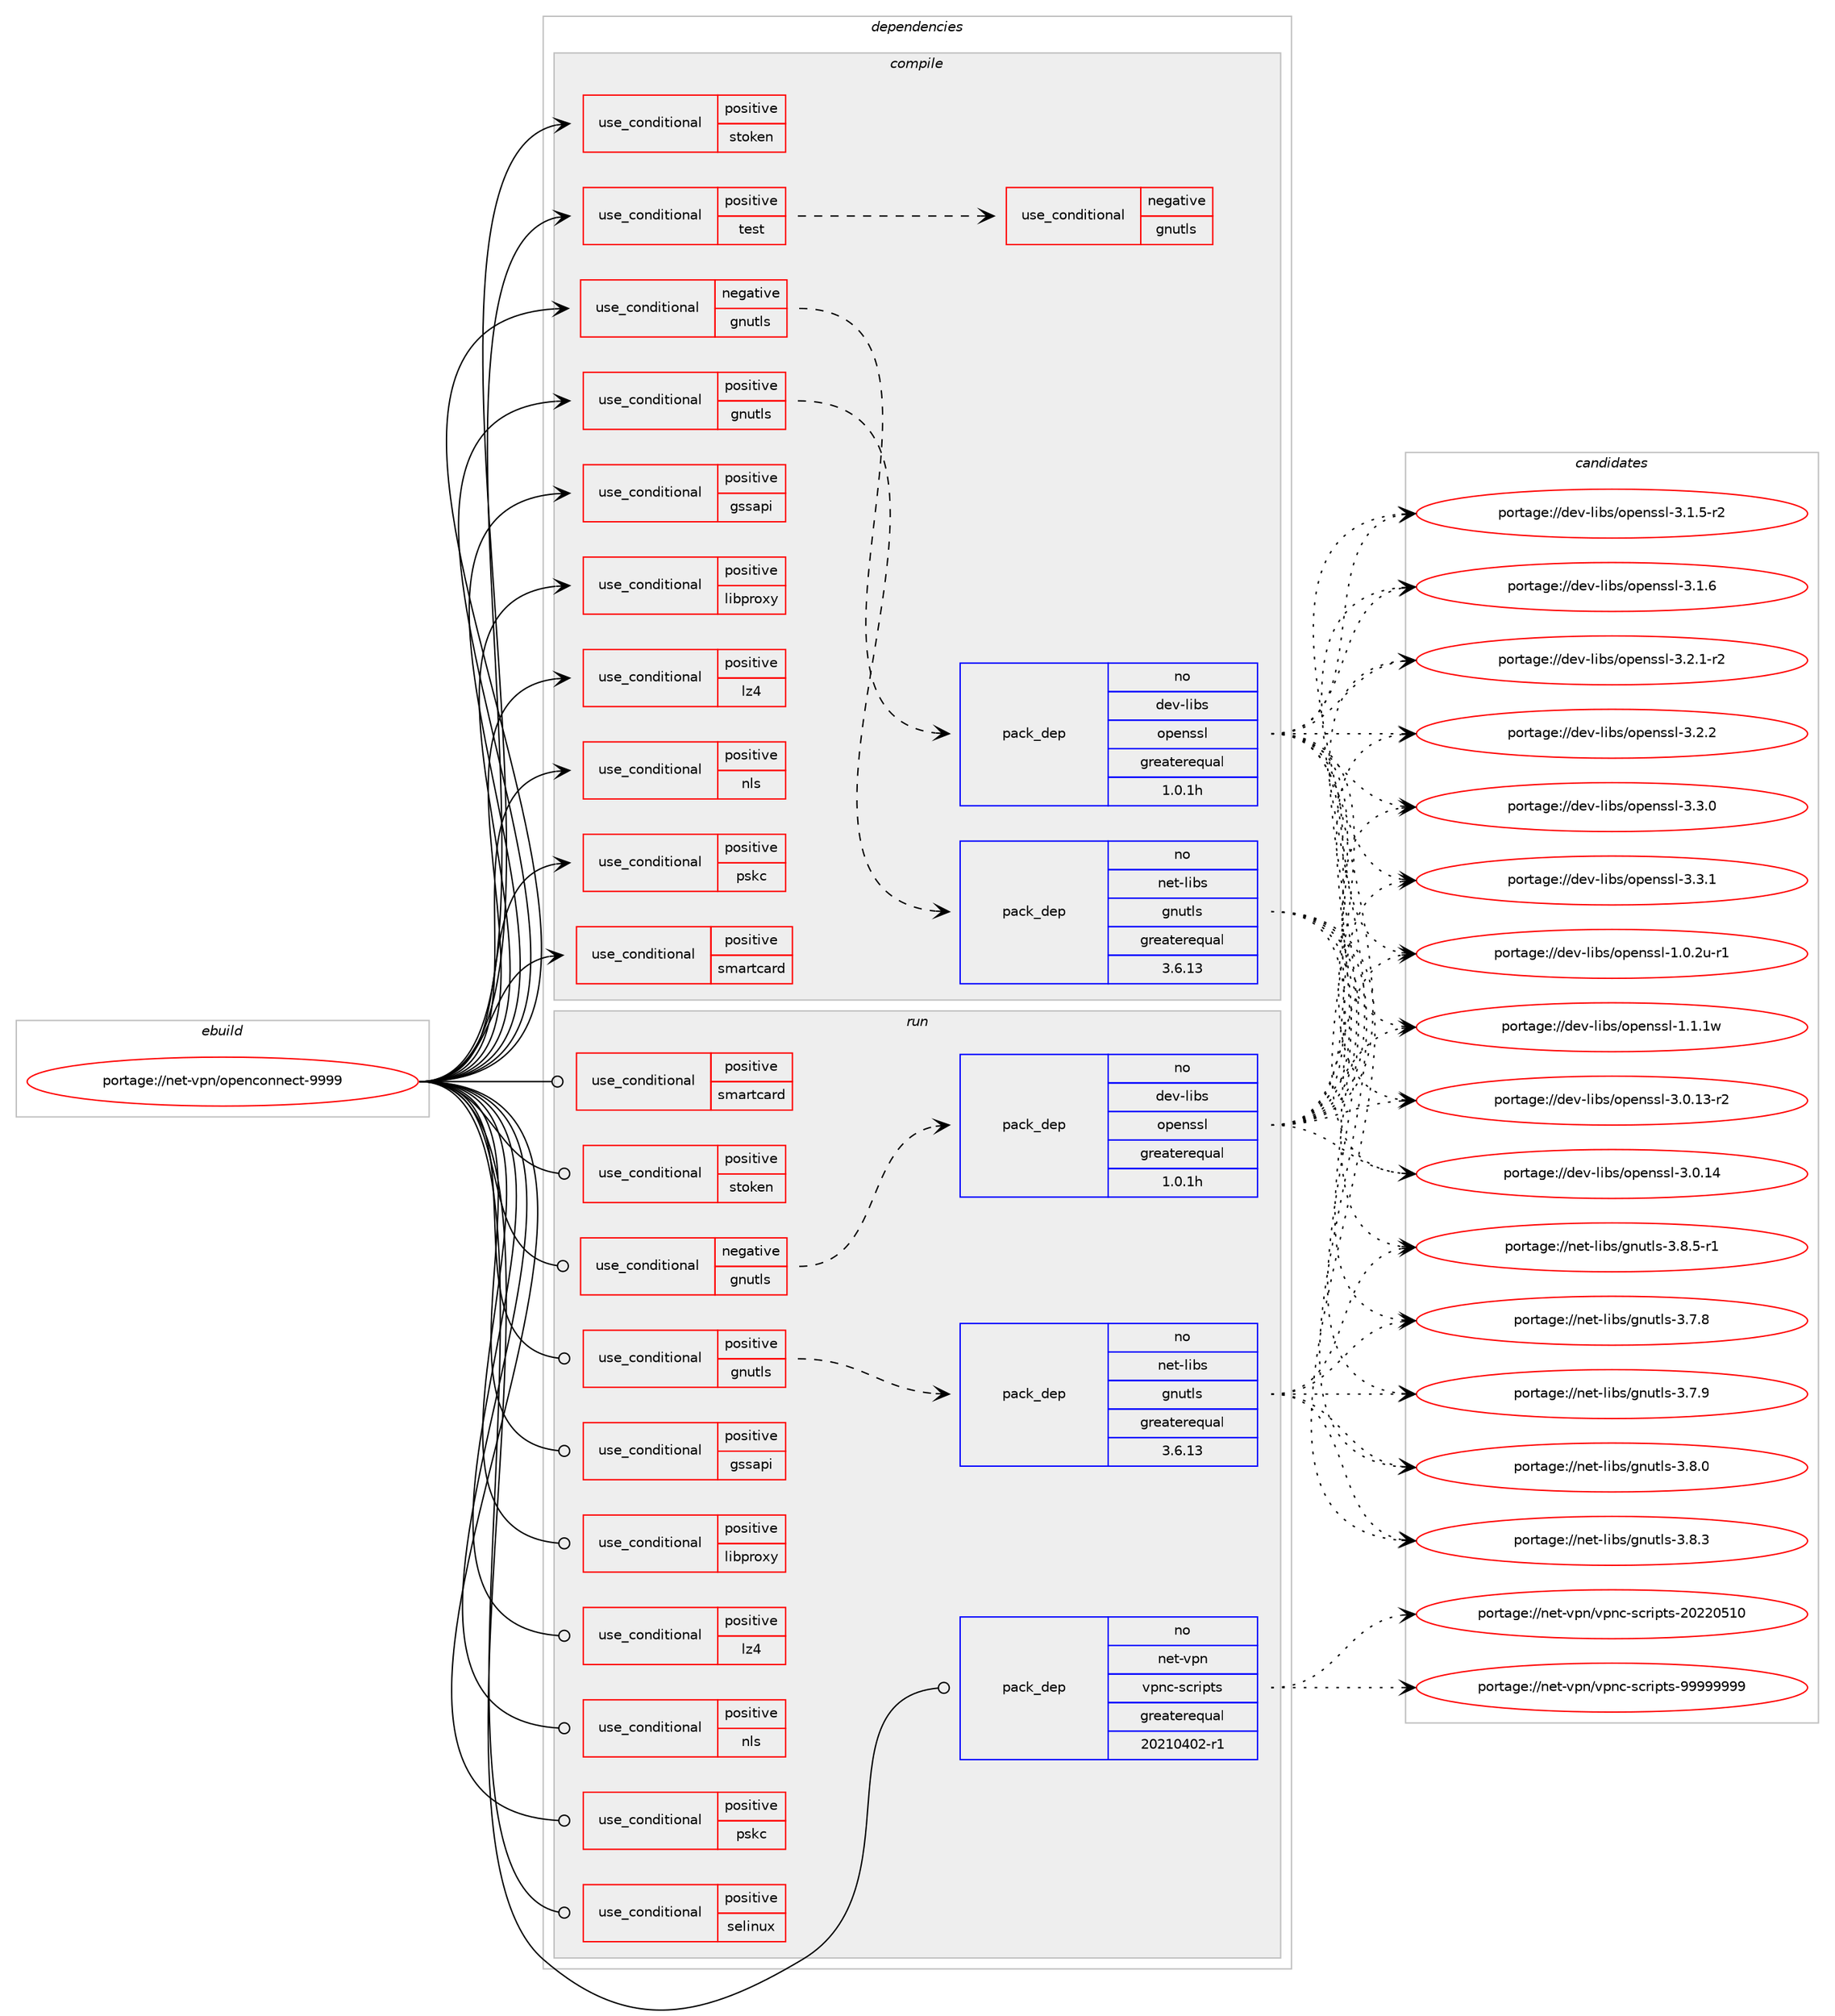 digraph prolog {

# *************
# Graph options
# *************

newrank=true;
concentrate=true;
compound=true;
graph [rankdir=LR,fontname=Helvetica,fontsize=10,ranksep=1.5];#, ranksep=2.5, nodesep=0.2];
edge  [arrowhead=vee];
node  [fontname=Helvetica,fontsize=10];

# **********
# The ebuild
# **********

subgraph cluster_leftcol {
color=gray;
rank=same;
label=<<i>ebuild</i>>;
id [label="portage://net-vpn/openconnect-9999", color=red, width=4, href="../net-vpn/openconnect-9999.svg"];
}

# ****************
# The dependencies
# ****************

subgraph cluster_midcol {
color=gray;
label=<<i>dependencies</i>>;
subgraph cluster_compile {
fillcolor="#eeeeee";
style=filled;
label=<<i>compile</i>>;
subgraph cond99649 {
dependency195422 [label=<<TABLE BORDER="0" CELLBORDER="1" CELLSPACING="0" CELLPADDING="4"><TR><TD ROWSPAN="3" CELLPADDING="10">use_conditional</TD></TR><TR><TD>negative</TD></TR><TR><TD>gnutls</TD></TR></TABLE>>, shape=none, color=red];
subgraph pack93047 {
dependency195423 [label=<<TABLE BORDER="0" CELLBORDER="1" CELLSPACING="0" CELLPADDING="4" WIDTH="220"><TR><TD ROWSPAN="6" CELLPADDING="30">pack_dep</TD></TR><TR><TD WIDTH="110">no</TD></TR><TR><TD>dev-libs</TD></TR><TR><TD>openssl</TD></TR><TR><TD>greaterequal</TD></TR><TR><TD>1.0.1h</TD></TR></TABLE>>, shape=none, color=blue];
}
dependency195422:e -> dependency195423:w [weight=20,style="dashed",arrowhead="vee"];
# *** BEGIN UNKNOWN DEPENDENCY TYPE (TODO) ***
# dependency195422 -> package_dependency(portage://net-vpn/openconnect-9999,install,no,dev-libs,libp11,none,[,,],[],[])
# *** END UNKNOWN DEPENDENCY TYPE (TODO) ***

}
id:e -> dependency195422:w [weight=20,style="solid",arrowhead="vee"];
subgraph cond99650 {
dependency195424 [label=<<TABLE BORDER="0" CELLBORDER="1" CELLSPACING="0" CELLPADDING="4"><TR><TD ROWSPAN="3" CELLPADDING="10">use_conditional</TD></TR><TR><TD>positive</TD></TR><TR><TD>gnutls</TD></TR></TABLE>>, shape=none, color=red];
# *** BEGIN UNKNOWN DEPENDENCY TYPE (TODO) ***
# dependency195424 -> package_dependency(portage://net-vpn/openconnect-9999,install,no,app-crypt,trousers,none,[,,],[],[])
# *** END UNKNOWN DEPENDENCY TYPE (TODO) ***

# *** BEGIN UNKNOWN DEPENDENCY TYPE (TODO) ***
# dependency195424 -> package_dependency(portage://net-vpn/openconnect-9999,install,no,app-misc,ca-certificates,none,[,,],[],[])
# *** END UNKNOWN DEPENDENCY TYPE (TODO) ***

# *** BEGIN UNKNOWN DEPENDENCY TYPE (TODO) ***
# dependency195424 -> package_dependency(portage://net-vpn/openconnect-9999,install,no,dev-libs,nettle,none,[,,],[],[])
# *** END UNKNOWN DEPENDENCY TYPE (TODO) ***

subgraph pack93048 {
dependency195425 [label=<<TABLE BORDER="0" CELLBORDER="1" CELLSPACING="0" CELLPADDING="4" WIDTH="220"><TR><TD ROWSPAN="6" CELLPADDING="30">pack_dep</TD></TR><TR><TD WIDTH="110">no</TD></TR><TR><TD>net-libs</TD></TR><TR><TD>gnutls</TD></TR><TR><TD>greaterequal</TD></TR><TR><TD>3.6.13</TD></TR></TABLE>>, shape=none, color=blue];
}
dependency195424:e -> dependency195425:w [weight=20,style="dashed",arrowhead="vee"];
# *** BEGIN UNKNOWN DEPENDENCY TYPE (TODO) ***
# dependency195424 -> package_dependency(portage://net-vpn/openconnect-9999,install,no,dev-libs,libtasn1,none,[,,],[slot(0),equal],[])
# *** END UNKNOWN DEPENDENCY TYPE (TODO) ***

# *** BEGIN UNKNOWN DEPENDENCY TYPE (TODO) ***
# dependency195424 -> package_dependency(portage://net-vpn/openconnect-9999,install,no,app-crypt,tpm2-tss,none,[,,],any_same_slot,[])
# *** END UNKNOWN DEPENDENCY TYPE (TODO) ***

}
id:e -> dependency195424:w [weight=20,style="solid",arrowhead="vee"];
subgraph cond99651 {
dependency195426 [label=<<TABLE BORDER="0" CELLBORDER="1" CELLSPACING="0" CELLPADDING="4"><TR><TD ROWSPAN="3" CELLPADDING="10">use_conditional</TD></TR><TR><TD>positive</TD></TR><TR><TD>gssapi</TD></TR></TABLE>>, shape=none, color=red];
# *** BEGIN UNKNOWN DEPENDENCY TYPE (TODO) ***
# dependency195426 -> package_dependency(portage://net-vpn/openconnect-9999,install,no,virtual,krb5,none,[,,],[],[])
# *** END UNKNOWN DEPENDENCY TYPE (TODO) ***

}
id:e -> dependency195426:w [weight=20,style="solid",arrowhead="vee"];
subgraph cond99652 {
dependency195427 [label=<<TABLE BORDER="0" CELLBORDER="1" CELLSPACING="0" CELLPADDING="4"><TR><TD ROWSPAN="3" CELLPADDING="10">use_conditional</TD></TR><TR><TD>positive</TD></TR><TR><TD>libproxy</TD></TR></TABLE>>, shape=none, color=red];
# *** BEGIN UNKNOWN DEPENDENCY TYPE (TODO) ***
# dependency195427 -> package_dependency(portage://net-vpn/openconnect-9999,install,no,net-libs,libproxy,none,[,,],[],[])
# *** END UNKNOWN DEPENDENCY TYPE (TODO) ***

}
id:e -> dependency195427:w [weight=20,style="solid",arrowhead="vee"];
subgraph cond99653 {
dependency195428 [label=<<TABLE BORDER="0" CELLBORDER="1" CELLSPACING="0" CELLPADDING="4"><TR><TD ROWSPAN="3" CELLPADDING="10">use_conditional</TD></TR><TR><TD>positive</TD></TR><TR><TD>lz4</TD></TR></TABLE>>, shape=none, color=red];
# *** BEGIN UNKNOWN DEPENDENCY TYPE (TODO) ***
# dependency195428 -> package_dependency(portage://net-vpn/openconnect-9999,install,no,app-arch,lz4,none,[,,],any_same_slot,[])
# *** END UNKNOWN DEPENDENCY TYPE (TODO) ***

}
id:e -> dependency195428:w [weight=20,style="solid",arrowhead="vee"];
subgraph cond99654 {
dependency195429 [label=<<TABLE BORDER="0" CELLBORDER="1" CELLSPACING="0" CELLPADDING="4"><TR><TD ROWSPAN="3" CELLPADDING="10">use_conditional</TD></TR><TR><TD>positive</TD></TR><TR><TD>nls</TD></TR></TABLE>>, shape=none, color=red];
# *** BEGIN UNKNOWN DEPENDENCY TYPE (TODO) ***
# dependency195429 -> package_dependency(portage://net-vpn/openconnect-9999,install,no,virtual,libintl,none,[,,],[],[])
# *** END UNKNOWN DEPENDENCY TYPE (TODO) ***

}
id:e -> dependency195429:w [weight=20,style="solid",arrowhead="vee"];
subgraph cond99655 {
dependency195430 [label=<<TABLE BORDER="0" CELLBORDER="1" CELLSPACING="0" CELLPADDING="4"><TR><TD ROWSPAN="3" CELLPADDING="10">use_conditional</TD></TR><TR><TD>positive</TD></TR><TR><TD>pskc</TD></TR></TABLE>>, shape=none, color=red];
# *** BEGIN UNKNOWN DEPENDENCY TYPE (TODO) ***
# dependency195430 -> package_dependency(portage://net-vpn/openconnect-9999,install,no,sys-auth,oath-toolkit,none,[,,],[],[use(enable(pskc),positive)])
# *** END UNKNOWN DEPENDENCY TYPE (TODO) ***

}
id:e -> dependency195430:w [weight=20,style="solid",arrowhead="vee"];
subgraph cond99656 {
dependency195431 [label=<<TABLE BORDER="0" CELLBORDER="1" CELLSPACING="0" CELLPADDING="4"><TR><TD ROWSPAN="3" CELLPADDING="10">use_conditional</TD></TR><TR><TD>positive</TD></TR><TR><TD>smartcard</TD></TR></TABLE>>, shape=none, color=red];
# *** BEGIN UNKNOWN DEPENDENCY TYPE (TODO) ***
# dependency195431 -> package_dependency(portage://net-vpn/openconnect-9999,install,no,sys-apps,pcsc-lite,none,[,,],[slot(0),equal],[])
# *** END UNKNOWN DEPENDENCY TYPE (TODO) ***

}
id:e -> dependency195431:w [weight=20,style="solid",arrowhead="vee"];
subgraph cond99657 {
dependency195432 [label=<<TABLE BORDER="0" CELLBORDER="1" CELLSPACING="0" CELLPADDING="4"><TR><TD ROWSPAN="3" CELLPADDING="10">use_conditional</TD></TR><TR><TD>positive</TD></TR><TR><TD>stoken</TD></TR></TABLE>>, shape=none, color=red];
# *** BEGIN UNKNOWN DEPENDENCY TYPE (TODO) ***
# dependency195432 -> package_dependency(portage://net-vpn/openconnect-9999,install,no,app-crypt,stoken,none,[,,],[],[])
# *** END UNKNOWN DEPENDENCY TYPE (TODO) ***

}
id:e -> dependency195432:w [weight=20,style="solid",arrowhead="vee"];
subgraph cond99658 {
dependency195433 [label=<<TABLE BORDER="0" CELLBORDER="1" CELLSPACING="0" CELLPADDING="4"><TR><TD ROWSPAN="3" CELLPADDING="10">use_conditional</TD></TR><TR><TD>positive</TD></TR><TR><TD>test</TD></TR></TABLE>>, shape=none, color=red];
# *** BEGIN UNKNOWN DEPENDENCY TYPE (TODO) ***
# dependency195433 -> package_dependency(portage://net-vpn/openconnect-9999,install,no,net-libs,socket_wrapper,none,[,,],[],[])
# *** END UNKNOWN DEPENDENCY TYPE (TODO) ***

# *** BEGIN UNKNOWN DEPENDENCY TYPE (TODO) ***
# dependency195433 -> package_dependency(portage://net-vpn/openconnect-9999,install,no,sys-libs,uid_wrapper,none,[,,],[],[])
# *** END UNKNOWN DEPENDENCY TYPE (TODO) ***

subgraph cond99659 {
dependency195434 [label=<<TABLE BORDER="0" CELLBORDER="1" CELLSPACING="0" CELLPADDING="4"><TR><TD ROWSPAN="3" CELLPADDING="10">use_conditional</TD></TR><TR><TD>negative</TD></TR><TR><TD>gnutls</TD></TR></TABLE>>, shape=none, color=red];
# *** BEGIN UNKNOWN DEPENDENCY TYPE (TODO) ***
# dependency195434 -> package_dependency(portage://net-vpn/openconnect-9999,install,no,dev-libs,openssl,none,[,,],[slot(0)],[use(enable(weak-ssl-ciphers),negative)])
# *** END UNKNOWN DEPENDENCY TYPE (TODO) ***

}
dependency195433:e -> dependency195434:w [weight=20,style="dashed",arrowhead="vee"];
}
id:e -> dependency195433:w [weight=20,style="solid",arrowhead="vee"];
# *** BEGIN UNKNOWN DEPENDENCY TYPE (TODO) ***
# id -> package_dependency(portage://net-vpn/openconnect-9999,install,no,app-crypt,p11-kit,none,[,,],[],[])
# *** END UNKNOWN DEPENDENCY TYPE (TODO) ***

# *** BEGIN UNKNOWN DEPENDENCY TYPE (TODO) ***
# id -> package_dependency(portage://net-vpn/openconnect-9999,install,no,dev-libs,json-parser,none,[,,],[slot(0),equal],[])
# *** END UNKNOWN DEPENDENCY TYPE (TODO) ***

# *** BEGIN UNKNOWN DEPENDENCY TYPE (TODO) ***
# id -> package_dependency(portage://net-vpn/openconnect-9999,install,no,dev-libs,libxml2,none,[,,],[],[])
# *** END UNKNOWN DEPENDENCY TYPE (TODO) ***

# *** BEGIN UNKNOWN DEPENDENCY TYPE (TODO) ***
# id -> package_dependency(portage://net-vpn/openconnect-9999,install,no,sys-libs,zlib,none,[,,],[],[])
# *** END UNKNOWN DEPENDENCY TYPE (TODO) ***

}
subgraph cluster_compileandrun {
fillcolor="#eeeeee";
style=filled;
label=<<i>compile and run</i>>;
}
subgraph cluster_run {
fillcolor="#eeeeee";
style=filled;
label=<<i>run</i>>;
subgraph cond99660 {
dependency195435 [label=<<TABLE BORDER="0" CELLBORDER="1" CELLSPACING="0" CELLPADDING="4"><TR><TD ROWSPAN="3" CELLPADDING="10">use_conditional</TD></TR><TR><TD>negative</TD></TR><TR><TD>gnutls</TD></TR></TABLE>>, shape=none, color=red];
subgraph pack93049 {
dependency195436 [label=<<TABLE BORDER="0" CELLBORDER="1" CELLSPACING="0" CELLPADDING="4" WIDTH="220"><TR><TD ROWSPAN="6" CELLPADDING="30">pack_dep</TD></TR><TR><TD WIDTH="110">no</TD></TR><TR><TD>dev-libs</TD></TR><TR><TD>openssl</TD></TR><TR><TD>greaterequal</TD></TR><TR><TD>1.0.1h</TD></TR></TABLE>>, shape=none, color=blue];
}
dependency195435:e -> dependency195436:w [weight=20,style="dashed",arrowhead="vee"];
# *** BEGIN UNKNOWN DEPENDENCY TYPE (TODO) ***
# dependency195435 -> package_dependency(portage://net-vpn/openconnect-9999,run,no,dev-libs,libp11,none,[,,],[],[])
# *** END UNKNOWN DEPENDENCY TYPE (TODO) ***

}
id:e -> dependency195435:w [weight=20,style="solid",arrowhead="odot"];
subgraph cond99661 {
dependency195437 [label=<<TABLE BORDER="0" CELLBORDER="1" CELLSPACING="0" CELLPADDING="4"><TR><TD ROWSPAN="3" CELLPADDING="10">use_conditional</TD></TR><TR><TD>positive</TD></TR><TR><TD>gnutls</TD></TR></TABLE>>, shape=none, color=red];
# *** BEGIN UNKNOWN DEPENDENCY TYPE (TODO) ***
# dependency195437 -> package_dependency(portage://net-vpn/openconnect-9999,run,no,app-crypt,trousers,none,[,,],[],[])
# *** END UNKNOWN DEPENDENCY TYPE (TODO) ***

# *** BEGIN UNKNOWN DEPENDENCY TYPE (TODO) ***
# dependency195437 -> package_dependency(portage://net-vpn/openconnect-9999,run,no,app-misc,ca-certificates,none,[,,],[],[])
# *** END UNKNOWN DEPENDENCY TYPE (TODO) ***

# *** BEGIN UNKNOWN DEPENDENCY TYPE (TODO) ***
# dependency195437 -> package_dependency(portage://net-vpn/openconnect-9999,run,no,dev-libs,nettle,none,[,,],[],[])
# *** END UNKNOWN DEPENDENCY TYPE (TODO) ***

subgraph pack93050 {
dependency195438 [label=<<TABLE BORDER="0" CELLBORDER="1" CELLSPACING="0" CELLPADDING="4" WIDTH="220"><TR><TD ROWSPAN="6" CELLPADDING="30">pack_dep</TD></TR><TR><TD WIDTH="110">no</TD></TR><TR><TD>net-libs</TD></TR><TR><TD>gnutls</TD></TR><TR><TD>greaterequal</TD></TR><TR><TD>3.6.13</TD></TR></TABLE>>, shape=none, color=blue];
}
dependency195437:e -> dependency195438:w [weight=20,style="dashed",arrowhead="vee"];
# *** BEGIN UNKNOWN DEPENDENCY TYPE (TODO) ***
# dependency195437 -> package_dependency(portage://net-vpn/openconnect-9999,run,no,dev-libs,libtasn1,none,[,,],[slot(0),equal],[])
# *** END UNKNOWN DEPENDENCY TYPE (TODO) ***

# *** BEGIN UNKNOWN DEPENDENCY TYPE (TODO) ***
# dependency195437 -> package_dependency(portage://net-vpn/openconnect-9999,run,no,app-crypt,tpm2-tss,none,[,,],any_same_slot,[])
# *** END UNKNOWN DEPENDENCY TYPE (TODO) ***

}
id:e -> dependency195437:w [weight=20,style="solid",arrowhead="odot"];
subgraph cond99662 {
dependency195439 [label=<<TABLE BORDER="0" CELLBORDER="1" CELLSPACING="0" CELLPADDING="4"><TR><TD ROWSPAN="3" CELLPADDING="10">use_conditional</TD></TR><TR><TD>positive</TD></TR><TR><TD>gssapi</TD></TR></TABLE>>, shape=none, color=red];
# *** BEGIN UNKNOWN DEPENDENCY TYPE (TODO) ***
# dependency195439 -> package_dependency(portage://net-vpn/openconnect-9999,run,no,virtual,krb5,none,[,,],[],[])
# *** END UNKNOWN DEPENDENCY TYPE (TODO) ***

}
id:e -> dependency195439:w [weight=20,style="solid",arrowhead="odot"];
subgraph cond99663 {
dependency195440 [label=<<TABLE BORDER="0" CELLBORDER="1" CELLSPACING="0" CELLPADDING="4"><TR><TD ROWSPAN="3" CELLPADDING="10">use_conditional</TD></TR><TR><TD>positive</TD></TR><TR><TD>libproxy</TD></TR></TABLE>>, shape=none, color=red];
# *** BEGIN UNKNOWN DEPENDENCY TYPE (TODO) ***
# dependency195440 -> package_dependency(portage://net-vpn/openconnect-9999,run,no,net-libs,libproxy,none,[,,],[],[])
# *** END UNKNOWN DEPENDENCY TYPE (TODO) ***

}
id:e -> dependency195440:w [weight=20,style="solid",arrowhead="odot"];
subgraph cond99664 {
dependency195441 [label=<<TABLE BORDER="0" CELLBORDER="1" CELLSPACING="0" CELLPADDING="4"><TR><TD ROWSPAN="3" CELLPADDING="10">use_conditional</TD></TR><TR><TD>positive</TD></TR><TR><TD>lz4</TD></TR></TABLE>>, shape=none, color=red];
# *** BEGIN UNKNOWN DEPENDENCY TYPE (TODO) ***
# dependency195441 -> package_dependency(portage://net-vpn/openconnect-9999,run,no,app-arch,lz4,none,[,,],any_same_slot,[])
# *** END UNKNOWN DEPENDENCY TYPE (TODO) ***

}
id:e -> dependency195441:w [weight=20,style="solid",arrowhead="odot"];
subgraph cond99665 {
dependency195442 [label=<<TABLE BORDER="0" CELLBORDER="1" CELLSPACING="0" CELLPADDING="4"><TR><TD ROWSPAN="3" CELLPADDING="10">use_conditional</TD></TR><TR><TD>positive</TD></TR><TR><TD>nls</TD></TR></TABLE>>, shape=none, color=red];
# *** BEGIN UNKNOWN DEPENDENCY TYPE (TODO) ***
# dependency195442 -> package_dependency(portage://net-vpn/openconnect-9999,run,no,virtual,libintl,none,[,,],[],[])
# *** END UNKNOWN DEPENDENCY TYPE (TODO) ***

}
id:e -> dependency195442:w [weight=20,style="solid",arrowhead="odot"];
subgraph cond99666 {
dependency195443 [label=<<TABLE BORDER="0" CELLBORDER="1" CELLSPACING="0" CELLPADDING="4"><TR><TD ROWSPAN="3" CELLPADDING="10">use_conditional</TD></TR><TR><TD>positive</TD></TR><TR><TD>pskc</TD></TR></TABLE>>, shape=none, color=red];
# *** BEGIN UNKNOWN DEPENDENCY TYPE (TODO) ***
# dependency195443 -> package_dependency(portage://net-vpn/openconnect-9999,run,no,sys-auth,oath-toolkit,none,[,,],[],[use(enable(pskc),positive)])
# *** END UNKNOWN DEPENDENCY TYPE (TODO) ***

}
id:e -> dependency195443:w [weight=20,style="solid",arrowhead="odot"];
subgraph cond99667 {
dependency195444 [label=<<TABLE BORDER="0" CELLBORDER="1" CELLSPACING="0" CELLPADDING="4"><TR><TD ROWSPAN="3" CELLPADDING="10">use_conditional</TD></TR><TR><TD>positive</TD></TR><TR><TD>selinux</TD></TR></TABLE>>, shape=none, color=red];
# *** BEGIN UNKNOWN DEPENDENCY TYPE (TODO) ***
# dependency195444 -> package_dependency(portage://net-vpn/openconnect-9999,run,no,sec-policy,selinux-vpn,none,[,,],[],[])
# *** END UNKNOWN DEPENDENCY TYPE (TODO) ***

}
id:e -> dependency195444:w [weight=20,style="solid",arrowhead="odot"];
subgraph cond99668 {
dependency195445 [label=<<TABLE BORDER="0" CELLBORDER="1" CELLSPACING="0" CELLPADDING="4"><TR><TD ROWSPAN="3" CELLPADDING="10">use_conditional</TD></TR><TR><TD>positive</TD></TR><TR><TD>smartcard</TD></TR></TABLE>>, shape=none, color=red];
# *** BEGIN UNKNOWN DEPENDENCY TYPE (TODO) ***
# dependency195445 -> package_dependency(portage://net-vpn/openconnect-9999,run,no,sys-apps,pcsc-lite,none,[,,],[slot(0),equal],[])
# *** END UNKNOWN DEPENDENCY TYPE (TODO) ***

}
id:e -> dependency195445:w [weight=20,style="solid",arrowhead="odot"];
subgraph cond99669 {
dependency195446 [label=<<TABLE BORDER="0" CELLBORDER="1" CELLSPACING="0" CELLPADDING="4"><TR><TD ROWSPAN="3" CELLPADDING="10">use_conditional</TD></TR><TR><TD>positive</TD></TR><TR><TD>stoken</TD></TR></TABLE>>, shape=none, color=red];
# *** BEGIN UNKNOWN DEPENDENCY TYPE (TODO) ***
# dependency195446 -> package_dependency(portage://net-vpn/openconnect-9999,run,no,app-crypt,stoken,none,[,,],[],[])
# *** END UNKNOWN DEPENDENCY TYPE (TODO) ***

}
id:e -> dependency195446:w [weight=20,style="solid",arrowhead="odot"];
# *** BEGIN UNKNOWN DEPENDENCY TYPE (TODO) ***
# id -> package_dependency(portage://net-vpn/openconnect-9999,run,no,app-crypt,p11-kit,none,[,,],[],[])
# *** END UNKNOWN DEPENDENCY TYPE (TODO) ***

# *** BEGIN UNKNOWN DEPENDENCY TYPE (TODO) ***
# id -> package_dependency(portage://net-vpn/openconnect-9999,run,no,dev-libs,json-parser,none,[,,],[slot(0),equal],[])
# *** END UNKNOWN DEPENDENCY TYPE (TODO) ***

# *** BEGIN UNKNOWN DEPENDENCY TYPE (TODO) ***
# id -> package_dependency(portage://net-vpn/openconnect-9999,run,no,dev-libs,libxml2,none,[,,],[],[])
# *** END UNKNOWN DEPENDENCY TYPE (TODO) ***

subgraph pack93051 {
dependency195447 [label=<<TABLE BORDER="0" CELLBORDER="1" CELLSPACING="0" CELLPADDING="4" WIDTH="220"><TR><TD ROWSPAN="6" CELLPADDING="30">pack_dep</TD></TR><TR><TD WIDTH="110">no</TD></TR><TR><TD>net-vpn</TD></TR><TR><TD>vpnc-scripts</TD></TR><TR><TD>greaterequal</TD></TR><TR><TD>20210402-r1</TD></TR></TABLE>>, shape=none, color=blue];
}
id:e -> dependency195447:w [weight=20,style="solid",arrowhead="odot"];
# *** BEGIN UNKNOWN DEPENDENCY TYPE (TODO) ***
# id -> package_dependency(portage://net-vpn/openconnect-9999,run,no,sys-apps,iproute2,none,[,,],[],[])
# *** END UNKNOWN DEPENDENCY TYPE (TODO) ***

# *** BEGIN UNKNOWN DEPENDENCY TYPE (TODO) ***
# id -> package_dependency(portage://net-vpn/openconnect-9999,run,no,sys-libs,zlib,none,[,,],[],[])
# *** END UNKNOWN DEPENDENCY TYPE (TODO) ***

}
}

# **************
# The candidates
# **************

subgraph cluster_choices {
rank=same;
color=gray;
label=<<i>candidates</i>>;

subgraph choice93047 {
color=black;
nodesep=1;
choice1001011184510810598115471111121011101151151084549464846501174511449 [label="portage://dev-libs/openssl-1.0.2u-r1", color=red, width=4,href="../dev-libs/openssl-1.0.2u-r1.svg"];
choice100101118451081059811547111112101110115115108454946494649119 [label="portage://dev-libs/openssl-1.1.1w", color=red, width=4,href="../dev-libs/openssl-1.1.1w.svg"];
choice100101118451081059811547111112101110115115108455146484649514511450 [label="portage://dev-libs/openssl-3.0.13-r2", color=red, width=4,href="../dev-libs/openssl-3.0.13-r2.svg"];
choice10010111845108105981154711111210111011511510845514648464952 [label="portage://dev-libs/openssl-3.0.14", color=red, width=4,href="../dev-libs/openssl-3.0.14.svg"];
choice1001011184510810598115471111121011101151151084551464946534511450 [label="portage://dev-libs/openssl-3.1.5-r2", color=red, width=4,href="../dev-libs/openssl-3.1.5-r2.svg"];
choice100101118451081059811547111112101110115115108455146494654 [label="portage://dev-libs/openssl-3.1.6", color=red, width=4,href="../dev-libs/openssl-3.1.6.svg"];
choice1001011184510810598115471111121011101151151084551465046494511450 [label="portage://dev-libs/openssl-3.2.1-r2", color=red, width=4,href="../dev-libs/openssl-3.2.1-r2.svg"];
choice100101118451081059811547111112101110115115108455146504650 [label="portage://dev-libs/openssl-3.2.2", color=red, width=4,href="../dev-libs/openssl-3.2.2.svg"];
choice100101118451081059811547111112101110115115108455146514648 [label="portage://dev-libs/openssl-3.3.0", color=red, width=4,href="../dev-libs/openssl-3.3.0.svg"];
choice100101118451081059811547111112101110115115108455146514649 [label="portage://dev-libs/openssl-3.3.1", color=red, width=4,href="../dev-libs/openssl-3.3.1.svg"];
dependency195423:e -> choice1001011184510810598115471111121011101151151084549464846501174511449:w [style=dotted,weight="100"];
dependency195423:e -> choice100101118451081059811547111112101110115115108454946494649119:w [style=dotted,weight="100"];
dependency195423:e -> choice100101118451081059811547111112101110115115108455146484649514511450:w [style=dotted,weight="100"];
dependency195423:e -> choice10010111845108105981154711111210111011511510845514648464952:w [style=dotted,weight="100"];
dependency195423:e -> choice1001011184510810598115471111121011101151151084551464946534511450:w [style=dotted,weight="100"];
dependency195423:e -> choice100101118451081059811547111112101110115115108455146494654:w [style=dotted,weight="100"];
dependency195423:e -> choice1001011184510810598115471111121011101151151084551465046494511450:w [style=dotted,weight="100"];
dependency195423:e -> choice100101118451081059811547111112101110115115108455146504650:w [style=dotted,weight="100"];
dependency195423:e -> choice100101118451081059811547111112101110115115108455146514648:w [style=dotted,weight="100"];
dependency195423:e -> choice100101118451081059811547111112101110115115108455146514649:w [style=dotted,weight="100"];
}
subgraph choice93048 {
color=black;
nodesep=1;
choice110101116451081059811547103110117116108115455146554656 [label="portage://net-libs/gnutls-3.7.8", color=red, width=4,href="../net-libs/gnutls-3.7.8.svg"];
choice110101116451081059811547103110117116108115455146554657 [label="portage://net-libs/gnutls-3.7.9", color=red, width=4,href="../net-libs/gnutls-3.7.9.svg"];
choice110101116451081059811547103110117116108115455146564648 [label="portage://net-libs/gnutls-3.8.0", color=red, width=4,href="../net-libs/gnutls-3.8.0.svg"];
choice110101116451081059811547103110117116108115455146564651 [label="portage://net-libs/gnutls-3.8.3", color=red, width=4,href="../net-libs/gnutls-3.8.3.svg"];
choice1101011164510810598115471031101171161081154551465646534511449 [label="portage://net-libs/gnutls-3.8.5-r1", color=red, width=4,href="../net-libs/gnutls-3.8.5-r1.svg"];
dependency195425:e -> choice110101116451081059811547103110117116108115455146554656:w [style=dotted,weight="100"];
dependency195425:e -> choice110101116451081059811547103110117116108115455146554657:w [style=dotted,weight="100"];
dependency195425:e -> choice110101116451081059811547103110117116108115455146564648:w [style=dotted,weight="100"];
dependency195425:e -> choice110101116451081059811547103110117116108115455146564651:w [style=dotted,weight="100"];
dependency195425:e -> choice1101011164510810598115471031101171161081154551465646534511449:w [style=dotted,weight="100"];
}
subgraph choice93049 {
color=black;
nodesep=1;
choice1001011184510810598115471111121011101151151084549464846501174511449 [label="portage://dev-libs/openssl-1.0.2u-r1", color=red, width=4,href="../dev-libs/openssl-1.0.2u-r1.svg"];
choice100101118451081059811547111112101110115115108454946494649119 [label="portage://dev-libs/openssl-1.1.1w", color=red, width=4,href="../dev-libs/openssl-1.1.1w.svg"];
choice100101118451081059811547111112101110115115108455146484649514511450 [label="portage://dev-libs/openssl-3.0.13-r2", color=red, width=4,href="../dev-libs/openssl-3.0.13-r2.svg"];
choice10010111845108105981154711111210111011511510845514648464952 [label="portage://dev-libs/openssl-3.0.14", color=red, width=4,href="../dev-libs/openssl-3.0.14.svg"];
choice1001011184510810598115471111121011101151151084551464946534511450 [label="portage://dev-libs/openssl-3.1.5-r2", color=red, width=4,href="../dev-libs/openssl-3.1.5-r2.svg"];
choice100101118451081059811547111112101110115115108455146494654 [label="portage://dev-libs/openssl-3.1.6", color=red, width=4,href="../dev-libs/openssl-3.1.6.svg"];
choice1001011184510810598115471111121011101151151084551465046494511450 [label="portage://dev-libs/openssl-3.2.1-r2", color=red, width=4,href="../dev-libs/openssl-3.2.1-r2.svg"];
choice100101118451081059811547111112101110115115108455146504650 [label="portage://dev-libs/openssl-3.2.2", color=red, width=4,href="../dev-libs/openssl-3.2.2.svg"];
choice100101118451081059811547111112101110115115108455146514648 [label="portage://dev-libs/openssl-3.3.0", color=red, width=4,href="../dev-libs/openssl-3.3.0.svg"];
choice100101118451081059811547111112101110115115108455146514649 [label="portage://dev-libs/openssl-3.3.1", color=red, width=4,href="../dev-libs/openssl-3.3.1.svg"];
dependency195436:e -> choice1001011184510810598115471111121011101151151084549464846501174511449:w [style=dotted,weight="100"];
dependency195436:e -> choice100101118451081059811547111112101110115115108454946494649119:w [style=dotted,weight="100"];
dependency195436:e -> choice100101118451081059811547111112101110115115108455146484649514511450:w [style=dotted,weight="100"];
dependency195436:e -> choice10010111845108105981154711111210111011511510845514648464952:w [style=dotted,weight="100"];
dependency195436:e -> choice1001011184510810598115471111121011101151151084551464946534511450:w [style=dotted,weight="100"];
dependency195436:e -> choice100101118451081059811547111112101110115115108455146494654:w [style=dotted,weight="100"];
dependency195436:e -> choice1001011184510810598115471111121011101151151084551465046494511450:w [style=dotted,weight="100"];
dependency195436:e -> choice100101118451081059811547111112101110115115108455146504650:w [style=dotted,weight="100"];
dependency195436:e -> choice100101118451081059811547111112101110115115108455146514648:w [style=dotted,weight="100"];
dependency195436:e -> choice100101118451081059811547111112101110115115108455146514649:w [style=dotted,weight="100"];
}
subgraph choice93050 {
color=black;
nodesep=1;
choice110101116451081059811547103110117116108115455146554656 [label="portage://net-libs/gnutls-3.7.8", color=red, width=4,href="../net-libs/gnutls-3.7.8.svg"];
choice110101116451081059811547103110117116108115455146554657 [label="portage://net-libs/gnutls-3.7.9", color=red, width=4,href="../net-libs/gnutls-3.7.9.svg"];
choice110101116451081059811547103110117116108115455146564648 [label="portage://net-libs/gnutls-3.8.0", color=red, width=4,href="../net-libs/gnutls-3.8.0.svg"];
choice110101116451081059811547103110117116108115455146564651 [label="portage://net-libs/gnutls-3.8.3", color=red, width=4,href="../net-libs/gnutls-3.8.3.svg"];
choice1101011164510810598115471031101171161081154551465646534511449 [label="portage://net-libs/gnutls-3.8.5-r1", color=red, width=4,href="../net-libs/gnutls-3.8.5-r1.svg"];
dependency195438:e -> choice110101116451081059811547103110117116108115455146554656:w [style=dotted,weight="100"];
dependency195438:e -> choice110101116451081059811547103110117116108115455146554657:w [style=dotted,weight="100"];
dependency195438:e -> choice110101116451081059811547103110117116108115455146564648:w [style=dotted,weight="100"];
dependency195438:e -> choice110101116451081059811547103110117116108115455146564651:w [style=dotted,weight="100"];
dependency195438:e -> choice1101011164510810598115471031101171161081154551465646534511449:w [style=dotted,weight="100"];
}
subgraph choice93051 {
color=black;
nodesep=1;
choice1101011164511811211047118112110994511599114105112116115455048505048534948 [label="portage://net-vpn/vpnc-scripts-20220510", color=red, width=4,href="../net-vpn/vpnc-scripts-20220510.svg"];
choice1101011164511811211047118112110994511599114105112116115455757575757575757 [label="portage://net-vpn/vpnc-scripts-99999999", color=red, width=4,href="../net-vpn/vpnc-scripts-99999999.svg"];
dependency195447:e -> choice1101011164511811211047118112110994511599114105112116115455048505048534948:w [style=dotted,weight="100"];
dependency195447:e -> choice1101011164511811211047118112110994511599114105112116115455757575757575757:w [style=dotted,weight="100"];
}
}

}
